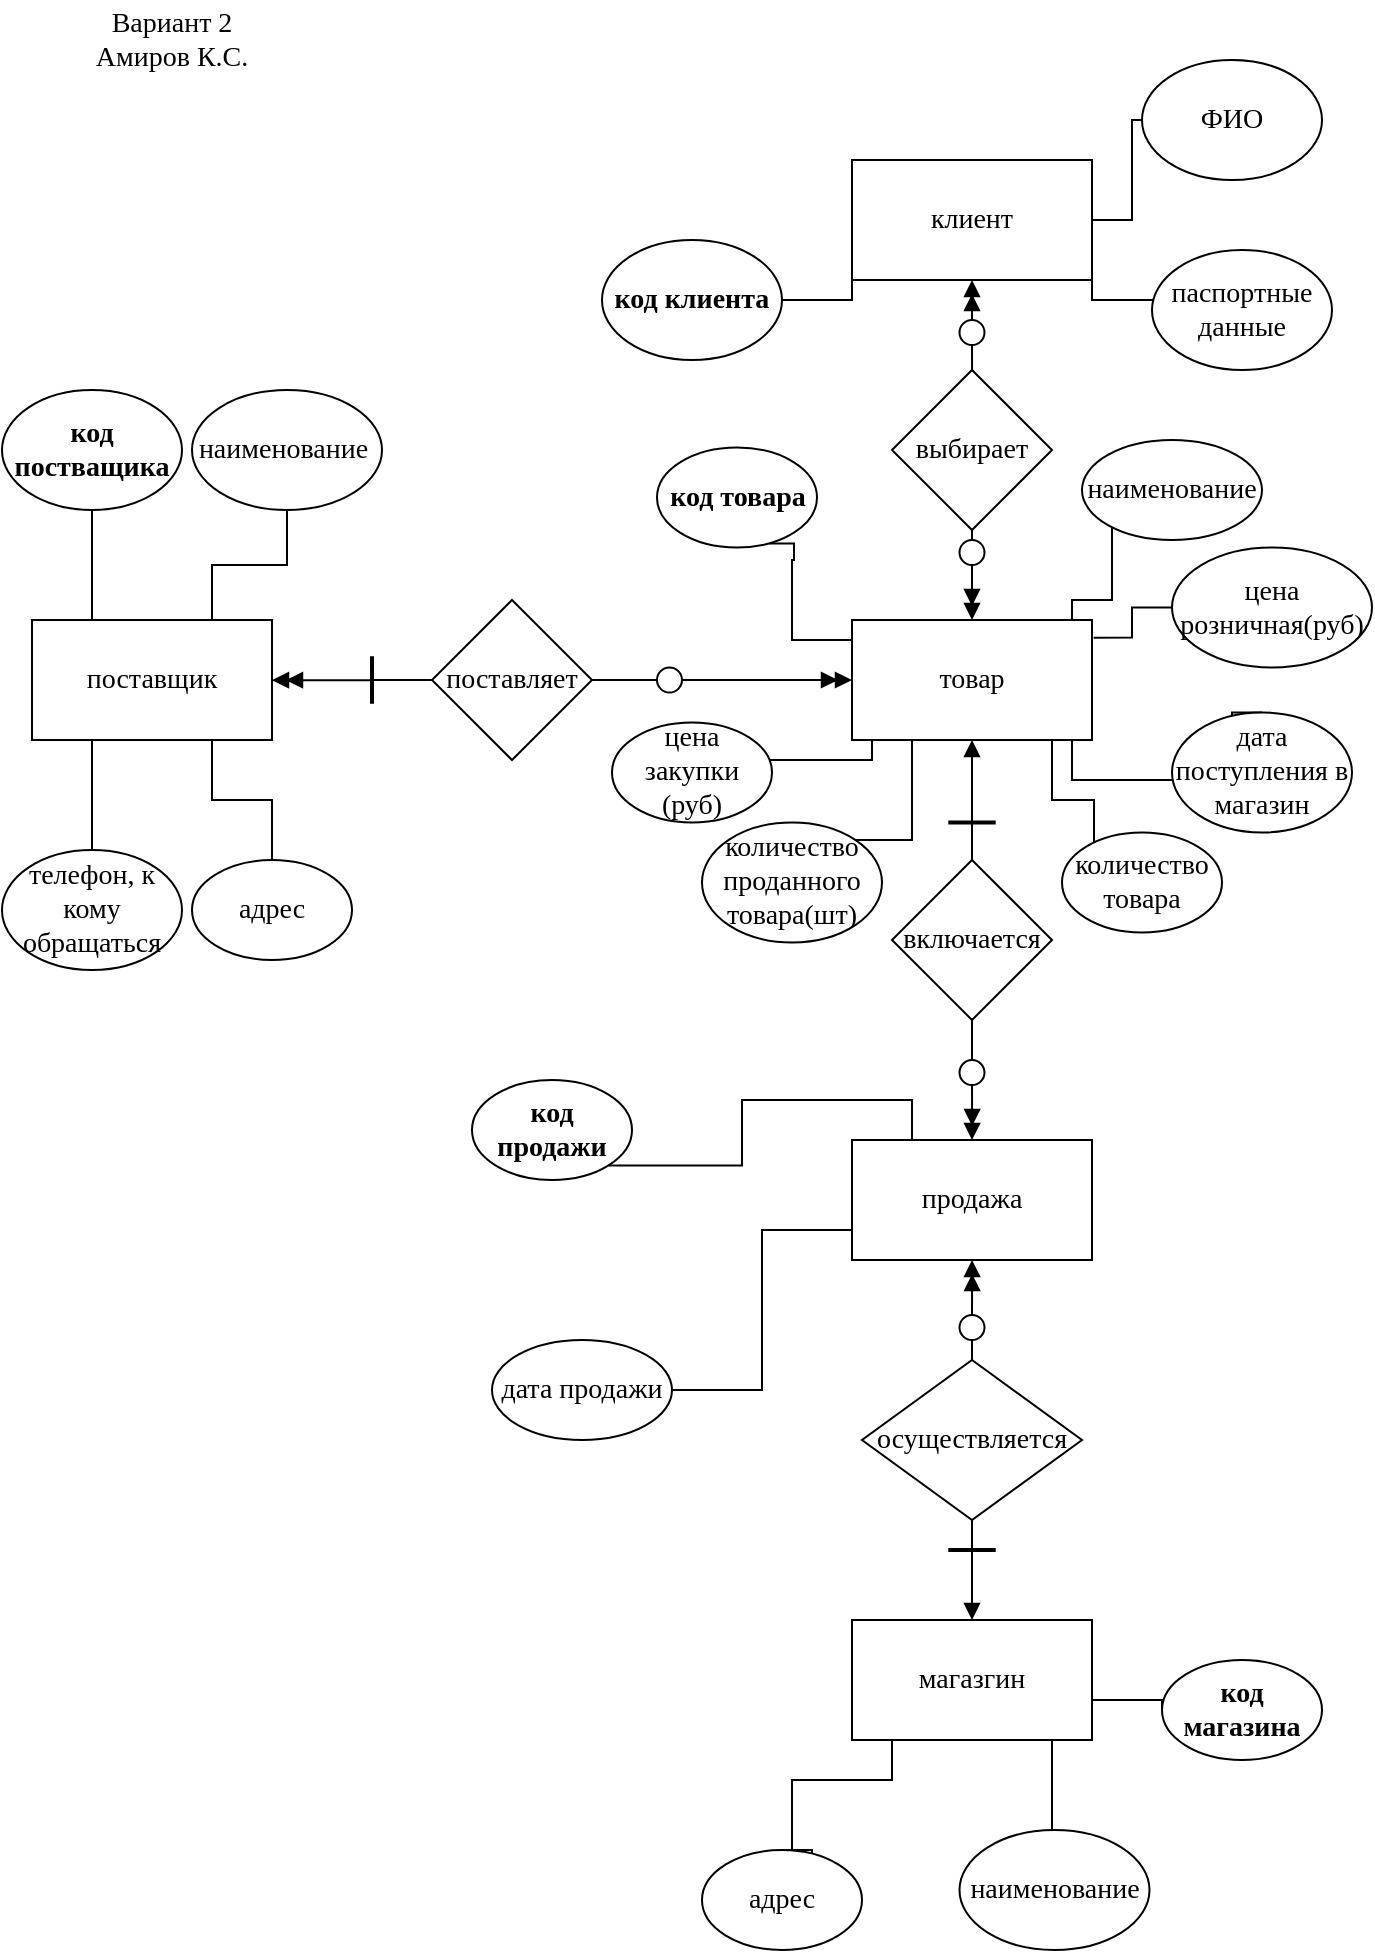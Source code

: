 <mxfile version="15.4.0" type="device"><diagram id="uJL6O-dyFJe4_JNCDCQc" name="Page-1"><mxGraphModel dx="1278" dy="948" grid="1" gridSize="10" guides="1" tooltips="1" connect="1" arrows="1" fold="1" page="1" pageScale="1" pageWidth="850" pageHeight="1100" math="0" shadow="0"><root><mxCell id="0"/><mxCell id="1" parent="0"/><mxCell id="wtMraKNqr-W21lSX4N9u-3" value="" style="edgeStyle=orthogonalEdgeStyle;rounded=0;orthogonalLoop=1;jettySize=auto;html=1;endArrow=none;endFill=0;fontFamily=Times New Roman;fontSize=14;startArrow=none;startFill=1;" parent="1" source="1qxTtLPy4KX0jKEzCBF0-39" target="wtMraKNqr-W21lSX4N9u-2" edge="1"><mxGeometry relative="1" as="geometry"><mxPoint x="229.999" y="340.1" as="sourcePoint"/></mxGeometry></mxCell><mxCell id="wtMraKNqr-W21lSX4N9u-27" style="edgeStyle=orthogonalEdgeStyle;rounded=0;orthogonalLoop=1;jettySize=auto;html=1;exitX=0.25;exitY=1;exitDx=0;exitDy=0;endArrow=none;endFill=0;fontFamily=Times New Roman;fontSize=14;" parent="1" source="wtMraKNqr-W21lSX4N9u-1" target="wtMraKNqr-W21lSX4N9u-24" edge="1"><mxGeometry relative="1" as="geometry"/></mxCell><mxCell id="wtMraKNqr-W21lSX4N9u-28" style="edgeStyle=orthogonalEdgeStyle;rounded=0;orthogonalLoop=1;jettySize=auto;html=1;exitX=0.75;exitY=1;exitDx=0;exitDy=0;entryX=0.5;entryY=0;entryDx=0;entryDy=0;endArrow=none;endFill=0;fontFamily=Times New Roman;fontSize=14;" parent="1" source="wtMraKNqr-W21lSX4N9u-1" target="wtMraKNqr-W21lSX4N9u-26" edge="1"><mxGeometry relative="1" as="geometry"/></mxCell><mxCell id="wtMraKNqr-W21lSX4N9u-29" style="edgeStyle=orthogonalEdgeStyle;rounded=0;orthogonalLoop=1;jettySize=auto;html=1;exitX=0.75;exitY=0;exitDx=0;exitDy=0;entryX=0.5;entryY=1;entryDx=0;entryDy=0;endArrow=none;endFill=0;fontFamily=Times New Roman;fontSize=14;" parent="1" source="wtMraKNqr-W21lSX4N9u-1" target="wtMraKNqr-W21lSX4N9u-23" edge="1"><mxGeometry relative="1" as="geometry"/></mxCell><mxCell id="wtMraKNqr-W21lSX4N9u-30" style="edgeStyle=orthogonalEdgeStyle;rounded=0;orthogonalLoop=1;jettySize=auto;html=1;exitX=0.25;exitY=0;exitDx=0;exitDy=0;entryX=0.5;entryY=1;entryDx=0;entryDy=0;endArrow=none;endFill=0;fontFamily=Times New Roman;fontSize=14;" parent="1" source="wtMraKNqr-W21lSX4N9u-1" target="wtMraKNqr-W21lSX4N9u-22" edge="1"><mxGeometry relative="1" as="geometry"/></mxCell><mxCell id="wtMraKNqr-W21lSX4N9u-1" value="поставщик" style="rounded=0;whiteSpace=wrap;html=1;fontFamily=Times New Roman;fontSize=14;" parent="1" vertex="1"><mxGeometry x="20" y="310.01" width="120" height="60" as="geometry"/></mxCell><mxCell id="wtMraKNqr-W21lSX4N9u-5" value="" style="edgeStyle=orthogonalEdgeStyle;rounded=0;orthogonalLoop=1;jettySize=auto;html=1;endArrow=doubleBlock;endFill=1;fontFamily=Times New Roman;fontSize=14;startArrow=none;exitX=1;exitY=0.5;exitDx=0;exitDy=0;" parent="1" target="wtMraKNqr-W21lSX4N9u-4" edge="1" source="1qxTtLPy4KX0jKEzCBF0-27"><mxGeometry relative="1" as="geometry"><mxPoint x="386" y="340" as="sourcePoint"/></mxGeometry></mxCell><mxCell id="wtMraKNqr-W21lSX4N9u-2" value="поставляет" style="rhombus;whiteSpace=wrap;html=1;rounded=0;fontFamily=Times New Roman;fontSize=14;" parent="1" vertex="1"><mxGeometry x="220" y="300" width="80" height="80" as="geometry"/></mxCell><mxCell id="wtMraKNqr-W21lSX4N9u-36" style="edgeStyle=orthogonalEdgeStyle;rounded=0;orthogonalLoop=1;jettySize=auto;html=1;exitX=0;exitY=0;exitDx=0;exitDy=0;entryX=0.7;entryY=0.96;entryDx=0;entryDy=0;entryPerimeter=0;endArrow=none;endFill=0;fontFamily=Times New Roman;fontSize=14;" parent="1" source="wtMraKNqr-W21lSX4N9u-4" target="wtMraKNqr-W21lSX4N9u-35" edge="1"><mxGeometry relative="1" as="geometry"><Array as="points"><mxPoint x="430" y="320"/><mxPoint x="400" y="320"/><mxPoint x="400" y="280"/><mxPoint x="401" y="280"/></Array></mxGeometry></mxCell><mxCell id="wtMraKNqr-W21lSX4N9u-38" style="edgeStyle=orthogonalEdgeStyle;rounded=0;orthogonalLoop=1;jettySize=auto;html=1;exitX=1;exitY=0;exitDx=0;exitDy=0;entryX=0;entryY=1;entryDx=0;entryDy=0;endArrow=none;endFill=0;fontFamily=Times New Roman;fontSize=14;" parent="1" source="wtMraKNqr-W21lSX4N9u-4" target="wtMraKNqr-W21lSX4N9u-31" edge="1"><mxGeometry relative="1" as="geometry"><Array as="points"><mxPoint x="540" y="310"/><mxPoint x="540" y="300"/><mxPoint x="560" y="300"/><mxPoint x="560" y="248"/></Array></mxGeometry></mxCell><mxCell id="wtMraKNqr-W21lSX4N9u-39" style="edgeStyle=orthogonalEdgeStyle;rounded=0;orthogonalLoop=1;jettySize=auto;html=1;exitX=0.5;exitY=1;exitDx=0;exitDy=0;entryX=0.5;entryY=0;entryDx=0;entryDy=0;endArrow=none;endFill=0;fontFamily=Times New Roman;fontSize=14;" parent="1" source="wtMraKNqr-W21lSX4N9u-4" target="wtMraKNqr-W21lSX4N9u-32" edge="1"><mxGeometry relative="1" as="geometry"><Array as="points"><mxPoint x="530" y="370"/><mxPoint x="530" y="400"/><mxPoint x="551" y="400"/><mxPoint x="551" y="425"/></Array></mxGeometry></mxCell><mxCell id="wtMraKNqr-W21lSX4N9u-40" style="edgeStyle=orthogonalEdgeStyle;rounded=0;orthogonalLoop=1;jettySize=auto;html=1;exitX=0;exitY=1;exitDx=0;exitDy=0;endArrow=none;endFill=0;fontFamily=Times New Roman;fontSize=14;" parent="1" source="wtMraKNqr-W21lSX4N9u-4" target="wtMraKNqr-W21lSX4N9u-34" edge="1"><mxGeometry relative="1" as="geometry"><Array as="points"><mxPoint x="440" y="370"/><mxPoint x="440" y="380"/></Array></mxGeometry></mxCell><mxCell id="wtMraKNqr-W21lSX4N9u-41" style="edgeStyle=orthogonalEdgeStyle;rounded=0;orthogonalLoop=1;jettySize=auto;html=1;exitX=1;exitY=1;exitDx=0;exitDy=0;entryX=0.5;entryY=0;entryDx=0;entryDy=0;endArrow=none;endFill=0;fontFamily=Times New Roman;fontSize=14;" parent="1" source="wtMraKNqr-W21lSX4N9u-4" target="wtMraKNqr-W21lSX4N9u-33" edge="1"><mxGeometry relative="1" as="geometry"><Array as="points"><mxPoint x="540" y="370"/><mxPoint x="540" y="390"/><mxPoint x="620" y="390"/></Array></mxGeometry></mxCell><mxCell id="1WdoQu7UCV3ej_5uQUF3-2" style="edgeStyle=orthogonalEdgeStyle;rounded=0;orthogonalLoop=1;jettySize=auto;html=1;entryX=0.5;entryY=0;entryDx=0;entryDy=0;startArrow=none;startFill=1;endArrow=none;endFill=0;" edge="1" parent="1" source="1WdoQu7UCV3ej_5uQUF3-4" target="1WdoQu7UCV3ej_5uQUF3-1"><mxGeometry relative="1" as="geometry"/></mxCell><mxCell id="wtMraKNqr-W21lSX4N9u-4" value="товар" style="whiteSpace=wrap;html=1;rounded=0;fontFamily=Times New Roman;fontSize=14;" parent="1" vertex="1"><mxGeometry x="430" y="310.01" width="120" height="60" as="geometry"/></mxCell><mxCell id="dJ5J15w-tBovkgq0Z962-4" style="edgeStyle=orthogonalEdgeStyle;rounded=0;orthogonalLoop=1;jettySize=auto;html=1;exitX=1;exitY=0.75;exitDx=0;exitDy=0;entryX=0;entryY=0.5;entryDx=0;entryDy=0;endArrow=none;endFill=0;fontFamily=Times New Roman;fontSize=14;" parent="1" source="wtMraKNqr-W21lSX4N9u-8" target="dJ5J15w-tBovkgq0Z962-1" edge="1"><mxGeometry relative="1" as="geometry"><Array as="points"><mxPoint x="560" y="850"/><mxPoint x="585" y="850"/><mxPoint x="585" y="865"/></Array><mxPoint x="705" y="570.01" as="targetPoint"/></mxGeometry></mxCell><mxCell id="dJ5J15w-tBovkgq0Z962-5" style="edgeStyle=orthogonalEdgeStyle;rounded=0;orthogonalLoop=1;jettySize=auto;html=1;entryX=1;entryY=0.5;entryDx=0;entryDy=0;endArrow=none;endFill=0;fontFamily=Times New Roman;fontSize=14;exitX=0.75;exitY=1;exitDx=0;exitDy=0;" parent="1" source="wtMraKNqr-W21lSX4N9u-8" target="dJ5J15w-tBovkgq0Z962-2" edge="1"><mxGeometry relative="1" as="geometry"><mxPoint x="530" y="900" as="sourcePoint"/><Array as="points"><mxPoint x="530" y="945"/></Array></mxGeometry></mxCell><mxCell id="dJ5J15w-tBovkgq0Z962-6" style="edgeStyle=orthogonalEdgeStyle;rounded=0;orthogonalLoop=1;jettySize=auto;html=1;exitX=0.25;exitY=1;exitDx=0;exitDy=0;entryX=0.5;entryY=0;entryDx=0;entryDy=0;endArrow=none;endFill=0;fontFamily=Times New Roman;fontSize=14;" parent="1" source="wtMraKNqr-W21lSX4N9u-8" target="dJ5J15w-tBovkgq0Z962-3" edge="1"><mxGeometry relative="1" as="geometry"><Array as="points"><mxPoint x="450" y="870"/><mxPoint x="450" y="890"/><mxPoint x="400" y="890"/><mxPoint x="400" y="935"/><mxPoint x="410" y="935"/></Array></mxGeometry></mxCell><mxCell id="wtMraKNqr-W21lSX4N9u-8" value="магазгин" style="whiteSpace=wrap;html=1;rounded=0;fontFamily=Times New Roman;fontSize=14;" parent="1" vertex="1"><mxGeometry x="430" y="810" width="120" height="60" as="geometry"/></mxCell><mxCell id="wtMraKNqr-W21lSX4N9u-14" value="" style="edgeStyle=orthogonalEdgeStyle;rounded=0;orthogonalLoop=1;jettySize=auto;html=1;endArrow=none;endFill=0;fontFamily=Times New Roman;fontSize=14;startArrow=none;startFill=1;" parent="1" source="1qxTtLPy4KX0jKEzCBF0-23" target="wtMraKNqr-W21lSX4N9u-13" edge="1"><mxGeometry relative="1" as="geometry"/></mxCell><mxCell id="1qxTtLPy4KX0jKEzCBF0-5" style="edgeStyle=orthogonalEdgeStyle;rounded=0;orthogonalLoop=1;jettySize=auto;html=1;exitX=0;exitY=1;exitDx=0;exitDy=0;endArrow=none;endFill=0;" parent="1" source="wtMraKNqr-W21lSX4N9u-12" target="1qxTtLPy4KX0jKEzCBF0-2" edge="1"><mxGeometry relative="1" as="geometry"><Array as="points"><mxPoint x="430" y="150"/></Array></mxGeometry></mxCell><mxCell id="1qxTtLPy4KX0jKEzCBF0-6" value="" style="edgeStyle=orthogonalEdgeStyle;rounded=0;orthogonalLoop=1;jettySize=auto;html=1;endArrow=none;endFill=0;" parent="1" source="wtMraKNqr-W21lSX4N9u-12" target="1qxTtLPy4KX0jKEzCBF0-1" edge="1"><mxGeometry relative="1" as="geometry"/></mxCell><mxCell id="1qxTtLPy4KX0jKEzCBF0-7" style="edgeStyle=orthogonalEdgeStyle;rounded=0;orthogonalLoop=1;jettySize=auto;html=1;exitX=1;exitY=1;exitDx=0;exitDy=0;endArrow=none;endFill=0;" parent="1" source="wtMraKNqr-W21lSX4N9u-12" target="1qxTtLPy4KX0jKEzCBF0-3" edge="1"><mxGeometry relative="1" as="geometry"><Array as="points"><mxPoint x="550" y="150"/></Array></mxGeometry></mxCell><mxCell id="wtMraKNqr-W21lSX4N9u-12" value="клиент" style="rounded=0;whiteSpace=wrap;html=1;fontFamily=Times New Roman;fontSize=14;" parent="1" vertex="1"><mxGeometry x="430" y="80" width="120" height="60" as="geometry"/></mxCell><mxCell id="1qxTtLPy4KX0jKEzCBF0-37" style="edgeStyle=orthogonalEdgeStyle;rounded=0;orthogonalLoop=1;jettySize=auto;html=1;exitX=0.5;exitY=1;exitDx=0;exitDy=0;entryX=0.5;entryY=0;entryDx=0;entryDy=0;fontSize=12;startArrow=none;startFill=0;endArrow=none;endFill=0;" parent="1" source="wtMraKNqr-W21lSX4N9u-13" target="1qxTtLPy4KX0jKEzCBF0-31" edge="1"><mxGeometry relative="1" as="geometry"/></mxCell><mxCell id="wtMraKNqr-W21lSX4N9u-13" value="выбирает" style="rhombus;whiteSpace=wrap;html=1;rounded=0;fontFamily=Times New Roman;fontSize=14;" parent="1" vertex="1"><mxGeometry x="450" y="185" width="80" height="80" as="geometry"/></mxCell><mxCell id="wtMraKNqr-W21lSX4N9u-47" style="edgeStyle=orthogonalEdgeStyle;rounded=0;orthogonalLoop=1;jettySize=auto;html=1;exitX=0.25;exitY=0;exitDx=0;exitDy=0;entryX=1;entryY=1;entryDx=0;entryDy=0;endArrow=none;endFill=0;fontFamily=Times New Roman;fontSize=14;" parent="1" source="wtMraKNqr-W21lSX4N9u-18" target="wtMraKNqr-W21lSX4N9u-45" edge="1"><mxGeometry relative="1" as="geometry"/></mxCell><mxCell id="wtMraKNqr-W21lSX4N9u-49" style="edgeStyle=orthogonalEdgeStyle;rounded=0;orthogonalLoop=1;jettySize=auto;html=1;exitX=0;exitY=0.75;exitDx=0;exitDy=0;entryX=1;entryY=0.5;entryDx=0;entryDy=0;endArrow=none;endFill=0;fontFamily=Times New Roman;fontSize=14;" parent="1" source="wtMraKNqr-W21lSX4N9u-18" target="wtMraKNqr-W21lSX4N9u-42" edge="1"><mxGeometry relative="1" as="geometry"/></mxCell><mxCell id="wtMraKNqr-W21lSX4N9u-50" style="edgeStyle=orthogonalEdgeStyle;rounded=0;orthogonalLoop=1;jettySize=auto;html=1;exitX=0.25;exitY=1;exitDx=0;exitDy=0;entryX=0.5;entryY=0;entryDx=0;entryDy=0;endArrow=none;endFill=0;fontFamily=Times New Roman;fontSize=14;" parent="1" source="wtMraKNqr-W21lSX4N9u-4" target="wtMraKNqr-W21lSX4N9u-46" edge="1"><mxGeometry relative="1" as="geometry"><Array as="points"><mxPoint x="460" y="420"/><mxPoint x="410" y="420"/><mxPoint x="410" y="416"/></Array></mxGeometry></mxCell><mxCell id="wtMraKNqr-W21lSX4N9u-51" style="edgeStyle=orthogonalEdgeStyle;rounded=0;orthogonalLoop=1;jettySize=auto;html=1;exitX=1.007;exitY=0.147;exitDx=0;exitDy=0;entryX=0;entryY=0.5;entryDx=0;entryDy=0;endArrow=none;endFill=0;fontFamily=Times New Roman;fontSize=14;exitPerimeter=0;" parent="1" source="wtMraKNqr-W21lSX4N9u-4" target="wtMraKNqr-W21lSX4N9u-44" edge="1"><mxGeometry relative="1" as="geometry"/></mxCell><mxCell id="wtMraKNqr-W21lSX4N9u-18" value="продажа" style="whiteSpace=wrap;html=1;rounded=0;fontFamily=Times New Roman;fontSize=14;" parent="1" vertex="1"><mxGeometry x="430" y="570" width="120" height="60" as="geometry"/></mxCell><mxCell id="wtMraKNqr-W21lSX4N9u-21" value="Вариант 2&lt;br style=&quot;font-size: 14px;&quot;&gt;Амиров К.С." style="text;html=1;strokeColor=none;fillColor=none;align=center;verticalAlign=middle;whiteSpace=wrap;rounded=0;fontFamily=Times New Roman;fontSize=14;" parent="1" vertex="1"><mxGeometry x="30" width="120" height="40" as="geometry"/></mxCell><mxCell id="wtMraKNqr-W21lSX4N9u-22" value="&lt;b style=&quot;font-size: 14px;&quot;&gt;код постващика&lt;/b&gt;" style="ellipse;whiteSpace=wrap;html=1;fontFamily=Times New Roman;fontSize=14;" parent="1" vertex="1"><mxGeometry x="5" y="195" width="90" height="60" as="geometry"/></mxCell><mxCell id="wtMraKNqr-W21lSX4N9u-23" value="наименование&amp;nbsp;" style="ellipse;whiteSpace=wrap;html=1;fontFamily=Times New Roman;fontSize=14;" parent="1" vertex="1"><mxGeometry x="100" y="195" width="95" height="60" as="geometry"/></mxCell><mxCell id="wtMraKNqr-W21lSX4N9u-24" value="телефон, к кому обращаться" style="ellipse;whiteSpace=wrap;html=1;fontFamily=Times New Roman;fontSize=14;" parent="1" vertex="1"><mxGeometry x="5" y="425" width="90" height="60" as="geometry"/></mxCell><mxCell id="wtMraKNqr-W21lSX4N9u-26" value="адрес" style="ellipse;whiteSpace=wrap;html=1;fontFamily=Times New Roman;fontSize=14;" parent="1" vertex="1"><mxGeometry x="100" y="430" width="80" height="50" as="geometry"/></mxCell><mxCell id="wtMraKNqr-W21lSX4N9u-31" value="наименование" style="ellipse;whiteSpace=wrap;html=1;fontFamily=Times New Roman;fontSize=14;" parent="1" vertex="1"><mxGeometry x="545" y="220" width="90" height="50" as="geometry"/></mxCell><mxCell id="wtMraKNqr-W21lSX4N9u-32" value="количество товара" style="ellipse;whiteSpace=wrap;html=1;fontFamily=Times New Roman;fontSize=14;" parent="1" vertex="1"><mxGeometry x="535" y="416.24" width="80" height="50" as="geometry"/></mxCell><mxCell id="wtMraKNqr-W21lSX4N9u-33" value="дата поступления в магазин" style="ellipse;whiteSpace=wrap;html=1;fontFamily=Times New Roman;fontSize=14;" parent="1" vertex="1"><mxGeometry x="590" y="356.24" width="90" height="60" as="geometry"/></mxCell><mxCell id="wtMraKNqr-W21lSX4N9u-34" value="цена закупки (руб)" style="ellipse;whiteSpace=wrap;html=1;fontFamily=Times New Roman;fontSize=14;" parent="1" vertex="1"><mxGeometry x="310" y="361.24" width="80" height="50" as="geometry"/></mxCell><mxCell id="wtMraKNqr-W21lSX4N9u-35" value="&lt;b style=&quot;font-size: 14px;&quot;&gt;код товара&lt;/b&gt;" style="ellipse;whiteSpace=wrap;html=1;fontFamily=Times New Roman;fontSize=14;" parent="1" vertex="1"><mxGeometry x="332.5" y="223.75" width="80" height="50" as="geometry"/></mxCell><mxCell id="wtMraKNqr-W21lSX4N9u-42" value="дата продажи" style="ellipse;whiteSpace=wrap;html=1;fontFamily=Times New Roman;fontSize=14;" parent="1" vertex="1"><mxGeometry x="250" y="670" width="90" height="50" as="geometry"/></mxCell><mxCell id="wtMraKNqr-W21lSX4N9u-44" value="цена розничная(руб)" style="ellipse;whiteSpace=wrap;html=1;fontFamily=Times New Roman;fontSize=14;" parent="1" vertex="1"><mxGeometry x="590" y="273.75" width="100" height="60" as="geometry"/></mxCell><mxCell id="wtMraKNqr-W21lSX4N9u-45" value="код продажи" style="ellipse;whiteSpace=wrap;html=1;fontStyle=1;fontFamily=Times New Roman;fontSize=14;" parent="1" vertex="1"><mxGeometry x="240" y="540.01" width="80" height="50" as="geometry"/></mxCell><mxCell id="wtMraKNqr-W21lSX4N9u-46" value="количество проданного товара(шт)" style="ellipse;whiteSpace=wrap;html=1;fontFamily=Times New Roman;fontSize=14;" parent="1" vertex="1"><mxGeometry x="355" y="411.24" width="90" height="60" as="geometry"/></mxCell><mxCell id="dJ5J15w-tBovkgq0Z962-1" value="код магазина" style="ellipse;whiteSpace=wrap;html=1;fontStyle=1;fontFamily=Times New Roman;fontSize=14;" parent="1" vertex="1"><mxGeometry x="585" y="830" width="80" height="50" as="geometry"/></mxCell><mxCell id="dJ5J15w-tBovkgq0Z962-2" value="наименование" style="ellipse;whiteSpace=wrap;html=1;fontFamily=Times New Roman;fontSize=14;" parent="1" vertex="1"><mxGeometry x="483.75" y="915" width="95" height="60" as="geometry"/></mxCell><mxCell id="dJ5J15w-tBovkgq0Z962-3" value="адрес" style="ellipse;whiteSpace=wrap;html=1;fontFamily=Times New Roman;fontSize=14;" parent="1" vertex="1"><mxGeometry x="355" y="925" width="80" height="50" as="geometry"/></mxCell><mxCell id="1qxTtLPy4KX0jKEzCBF0-1" value="ФИО" style="ellipse;whiteSpace=wrap;html=1;fontFamily=Times New Roman;fontSize=14;" parent="1" vertex="1"><mxGeometry x="575" y="30" width="90" height="60" as="geometry"/></mxCell><mxCell id="1qxTtLPy4KX0jKEzCBF0-2" value="код клиента" style="ellipse;whiteSpace=wrap;html=1;fontFamily=Times New Roman;fontSize=14;fontStyle=1" parent="1" vertex="1"><mxGeometry x="305" y="120" width="90" height="60" as="geometry"/></mxCell><mxCell id="1qxTtLPy4KX0jKEzCBF0-3" value="паспортные данные" style="ellipse;whiteSpace=wrap;html=1;fontFamily=Times New Roman;fontSize=14;" parent="1" vertex="1"><mxGeometry x="580" y="125" width="90" height="60" as="geometry"/></mxCell><mxCell id="1qxTtLPy4KX0jKEzCBF0-9" value="" style="edgeStyle=orthogonalEdgeStyle;rounded=0;orthogonalLoop=1;jettySize=auto;html=1;endArrow=none;endFill=0;fontFamily=Times New Roman;fontSize=14;startArrow=none;startFill=1;exitX=0.5;exitY=0.5;exitDx=0;exitDy=0;exitPerimeter=0;" parent="1" source="1qxTtLPy4KX0jKEzCBF0-39" edge="1"><mxGeometry relative="1" as="geometry"><mxPoint x="180" y="340" as="sourcePoint"/><mxPoint x="220" y="340" as="targetPoint"/></mxGeometry></mxCell><mxCell id="1qxTtLPy4KX0jKEzCBF0-23" value="" style="ellipse;whiteSpace=wrap;html=1;aspect=fixed;" parent="1" vertex="1"><mxGeometry x="483.75" y="160" width="12.5" height="12.5" as="geometry"/></mxCell><mxCell id="1qxTtLPy4KX0jKEzCBF0-24" value="" style="edgeStyle=orthogonalEdgeStyle;rounded=0;orthogonalLoop=1;jettySize=auto;html=1;endArrow=none;endFill=0;fontFamily=Times New Roman;fontSize=14;startArrow=doubleBlock;startFill=1;" parent="1" source="wtMraKNqr-W21lSX4N9u-12" target="1qxTtLPy4KX0jKEzCBF0-23" edge="1"><mxGeometry relative="1" as="geometry"><mxPoint x="490" y="140" as="sourcePoint"/><mxPoint x="490" y="185" as="targetPoint"/></mxGeometry></mxCell><mxCell id="1qxTtLPy4KX0jKEzCBF0-27" value="" style="ellipse;whiteSpace=wrap;html=1;aspect=fixed;" parent="1" vertex="1"><mxGeometry x="332.5" y="333.75" width="12.5" height="12.5" as="geometry"/></mxCell><mxCell id="1qxTtLPy4KX0jKEzCBF0-28" value="" style="edgeStyle=orthogonalEdgeStyle;rounded=0;orthogonalLoop=1;jettySize=auto;html=1;endArrow=none;endFill=1;fontFamily=Times New Roman;fontSize=14;" parent="1" source="wtMraKNqr-W21lSX4N9u-2" target="1qxTtLPy4KX0jKEzCBF0-27" edge="1"><mxGeometry relative="1" as="geometry"><mxPoint x="350" y="340" as="sourcePoint"/><mxPoint x="383" y="340" as="targetPoint"/></mxGeometry></mxCell><mxCell id="1qxTtLPy4KX0jKEzCBF0-34" style="edgeStyle=orthogonalEdgeStyle;rounded=0;orthogonalLoop=1;jettySize=auto;html=1;exitX=0.5;exitY=1;exitDx=0;exitDy=0;entryX=0.5;entryY=0;entryDx=0;entryDy=0;fontSize=12;startArrow=none;startFill=0;endArrow=doubleBlock;endFill=1;" parent="1" source="1qxTtLPy4KX0jKEzCBF0-31" target="wtMraKNqr-W21lSX4N9u-4" edge="1"><mxGeometry relative="1" as="geometry"/></mxCell><mxCell id="1qxTtLPy4KX0jKEzCBF0-33" value="" style="edgeStyle=orthogonalEdgeStyle;rounded=0;orthogonalLoop=1;jettySize=auto;html=1;endArrow=none;endFill=1;fontFamily=Times New Roman;fontSize=14;startArrow=none;" parent="1" source="1qxTtLPy4KX0jKEzCBF0-31" edge="1"><mxGeometry relative="1" as="geometry"><mxPoint x="490" y="265" as="sourcePoint"/><mxPoint x="490" y="281" as="targetPoint"/><Array as="points"><mxPoint x="490" y="281"/></Array></mxGeometry></mxCell><mxCell id="1qxTtLPy4KX0jKEzCBF0-31" value="" style="ellipse;whiteSpace=wrap;html=1;aspect=fixed;" parent="1" vertex="1"><mxGeometry x="483.75" y="270" width="12.5" height="12.5" as="geometry"/></mxCell><mxCell id="1qxTtLPy4KX0jKEzCBF0-39" value="" style="line;strokeWidth=2;direction=south;html=1;fontSize=12;" parent="1" vertex="1"><mxGeometry x="185" y="328.13" width="10" height="23.75" as="geometry"/></mxCell><mxCell id="1qxTtLPy4KX0jKEzCBF0-42" value="" style="edgeStyle=orthogonalEdgeStyle;rounded=0;orthogonalLoop=1;jettySize=auto;html=1;endArrow=none;endFill=0;fontFamily=Times New Roman;fontSize=14;startArrow=doubleBlock;startFill=1;entryX=0.504;entryY=0.56;entryDx=0;entryDy=0;entryPerimeter=0;" parent="1" source="wtMraKNqr-W21lSX4N9u-1" target="1qxTtLPy4KX0jKEzCBF0-39" edge="1"><mxGeometry relative="1" as="geometry"><mxPoint x="180" y="340" as="sourcePoint"/><mxPoint x="240" y="340" as="targetPoint"/><Array as="points"><mxPoint x="183" y="340"/></Array></mxGeometry></mxCell><mxCell id="1WdoQu7UCV3ej_5uQUF3-3" style="edgeStyle=orthogonalEdgeStyle;rounded=0;orthogonalLoop=1;jettySize=auto;html=1;startArrow=none;startFill=0;endArrow=doubleBlock;endFill=1;" edge="1" parent="1" source="1WdoQu7UCV3ej_5uQUF3-6" target="wtMraKNqr-W21lSX4N9u-18"><mxGeometry relative="1" as="geometry"/></mxCell><mxCell id="1WdoQu7UCV3ej_5uQUF3-1" value="включается" style="rhombus;whiteSpace=wrap;html=1;rounded=0;fontFamily=Times New Roman;fontSize=14;" vertex="1" parent="1"><mxGeometry x="450" y="430" width="80" height="80" as="geometry"/></mxCell><mxCell id="1WdoQu7UCV3ej_5uQUF3-4" value="" style="line;strokeWidth=2;direction=west;html=1;fontSize=12;" vertex="1" parent="1"><mxGeometry x="478.125" y="406.245" width="23.75" height="10" as="geometry"/></mxCell><mxCell id="1WdoQu7UCV3ej_5uQUF3-5" value="" style="edgeStyle=orthogonalEdgeStyle;rounded=0;orthogonalLoop=1;jettySize=auto;html=1;entryX=0.5;entryY=0;entryDx=0;entryDy=0;startArrow=block;startFill=1;endArrow=none;endFill=0;" edge="1" parent="1" source="wtMraKNqr-W21lSX4N9u-4" target="1WdoQu7UCV3ej_5uQUF3-4"><mxGeometry relative="1" as="geometry"><mxPoint x="490" y="370" as="sourcePoint"/><mxPoint x="490" y="430" as="targetPoint"/><Array as="points"><mxPoint x="490" y="400"/><mxPoint x="490" y="400"/></Array></mxGeometry></mxCell><mxCell id="1WdoQu7UCV3ej_5uQUF3-6" value="" style="ellipse;whiteSpace=wrap;html=1;aspect=fixed;" vertex="1" parent="1"><mxGeometry x="483.75" y="530.01" width="12.5" height="12.5" as="geometry"/></mxCell><mxCell id="1WdoQu7UCV3ej_5uQUF3-7" value="" style="edgeStyle=orthogonalEdgeStyle;rounded=0;orthogonalLoop=1;jettySize=auto;html=1;startArrow=none;startFill=0;endArrow=none;endFill=1;" edge="1" parent="1" source="1WdoQu7UCV3ej_5uQUF3-1" target="1WdoQu7UCV3ej_5uQUF3-6"><mxGeometry relative="1" as="geometry"><mxPoint x="490" y="510" as="sourcePoint"/><mxPoint x="490" y="570" as="targetPoint"/></mxGeometry></mxCell><mxCell id="1WdoQu7UCV3ej_5uQUF3-11" style="edgeStyle=orthogonalEdgeStyle;rounded=0;orthogonalLoop=1;jettySize=auto;html=1;entryX=0.5;entryY=1;entryDx=0;entryDy=0;startArrow=none;startFill=0;endArrow=doubleBlock;endFill=1;" edge="1" parent="1" source="1WdoQu7UCV3ej_5uQUF3-13" target="wtMraKNqr-W21lSX4N9u-18"><mxGeometry relative="1" as="geometry"/></mxCell><mxCell id="1WdoQu7UCV3ej_5uQUF3-12" style="edgeStyle=orthogonalEdgeStyle;rounded=0;orthogonalLoop=1;jettySize=auto;html=1;exitX=0.5;exitY=1;exitDx=0;exitDy=0;startArrow=none;startFill=0;endArrow=block;endFill=1;" edge="1" parent="1" source="1WdoQu7UCV3ej_5uQUF3-15" target="wtMraKNqr-W21lSX4N9u-8"><mxGeometry relative="1" as="geometry"><Array as="points"><mxPoint x="490" y="770"/><mxPoint x="490" y="840"/></Array></mxGeometry></mxCell><mxCell id="1WdoQu7UCV3ej_5uQUF3-10" value="осуществляется" style="rhombus;whiteSpace=wrap;html=1;rounded=0;fontFamily=Times New Roman;fontSize=14;" vertex="1" parent="1"><mxGeometry x="435" y="680" width="110" height="80" as="geometry"/></mxCell><mxCell id="1WdoQu7UCV3ej_5uQUF3-13" value="" style="ellipse;whiteSpace=wrap;html=1;aspect=fixed;" vertex="1" parent="1"><mxGeometry x="483.75" y="657.5" width="12.5" height="12.5" as="geometry"/></mxCell><mxCell id="1WdoQu7UCV3ej_5uQUF3-14" value="" style="edgeStyle=orthogonalEdgeStyle;rounded=0;orthogonalLoop=1;jettySize=auto;html=1;startArrow=none;startFill=0;endArrow=none;endFill=1;" edge="1" parent="1" source="1WdoQu7UCV3ej_5uQUF3-10"><mxGeometry relative="1" as="geometry"><mxPoint x="490" y="680" as="sourcePoint"/><mxPoint x="490" y="670" as="targetPoint"/><Array as="points"><mxPoint x="490" y="680"/><mxPoint x="490" y="680"/></Array></mxGeometry></mxCell><mxCell id="1WdoQu7UCV3ej_5uQUF3-15" value="" style="line;strokeWidth=2;direction=west;html=1;fontSize=12;" vertex="1" parent="1"><mxGeometry x="478.125" y="770.005" width="23.75" height="10" as="geometry"/></mxCell><mxCell id="1WdoQu7UCV3ej_5uQUF3-17" value="" style="edgeStyle=orthogonalEdgeStyle;rounded=0;orthogonalLoop=1;jettySize=auto;html=1;exitX=0.5;exitY=1;exitDx=0;exitDy=0;startArrow=none;startFill=0;endArrow=none;endFill=1;" edge="1" parent="1" source="1WdoQu7UCV3ej_5uQUF3-10" target="1WdoQu7UCV3ej_5uQUF3-15"><mxGeometry relative="1" as="geometry"><mxPoint x="490.0" y="760" as="sourcePoint"/><mxPoint x="490.0" y="810" as="targetPoint"/><Array as="points"><mxPoint x="490" y="760"/><mxPoint x="490" y="760"/></Array></mxGeometry></mxCell></root></mxGraphModel></diagram></mxfile>
